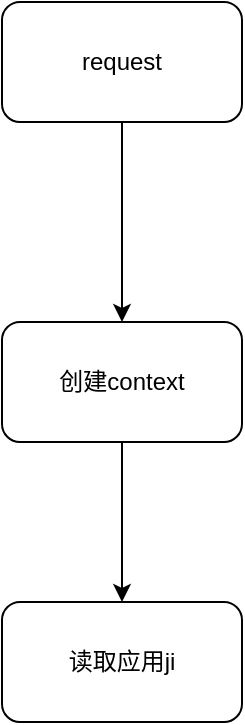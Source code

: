 <mxfile version="24.7.10">
  <diagram name="第 1 页" id="uvA3fUB1pq6OTm_2FXy5">
    <mxGraphModel dx="2074" dy="1035" grid="1" gridSize="10" guides="1" tooltips="1" connect="1" arrows="1" fold="1" page="1" pageScale="1" pageWidth="827" pageHeight="1169" math="0" shadow="0">
      <root>
        <mxCell id="0" />
        <mxCell id="1" parent="0" />
        <mxCell id="LjSOY5VEXymtxm4QfrvY-1" value="" style="edgeStyle=orthogonalEdgeStyle;rounded=0;orthogonalLoop=1;jettySize=auto;html=1;" edge="1" parent="1" source="LjSOY5VEXymtxm4QfrvY-2" target="LjSOY5VEXymtxm4QfrvY-4">
          <mxGeometry relative="1" as="geometry" />
        </mxCell>
        <mxCell id="LjSOY5VEXymtxm4QfrvY-2" value="request" style="rounded=1;whiteSpace=wrap;html=1;" vertex="1" parent="1">
          <mxGeometry x="270" y="60" width="120" height="60" as="geometry" />
        </mxCell>
        <mxCell id="LjSOY5VEXymtxm4QfrvY-3" value="" style="edgeStyle=orthogonalEdgeStyle;rounded=0;orthogonalLoop=1;jettySize=auto;html=1;" edge="1" parent="1" source="LjSOY5VEXymtxm4QfrvY-4" target="LjSOY5VEXymtxm4QfrvY-5">
          <mxGeometry relative="1" as="geometry" />
        </mxCell>
        <mxCell id="LjSOY5VEXymtxm4QfrvY-4" value="创建context" style="rounded=1;whiteSpace=wrap;html=1;" vertex="1" parent="1">
          <mxGeometry x="270" y="220" width="120" height="60" as="geometry" />
        </mxCell>
        <mxCell id="LjSOY5VEXymtxm4QfrvY-5" value="读取应用ji" style="whiteSpace=wrap;html=1;rounded=1;" vertex="1" parent="1">
          <mxGeometry x="270" y="360" width="120" height="60" as="geometry" />
        </mxCell>
      </root>
    </mxGraphModel>
  </diagram>
</mxfile>
